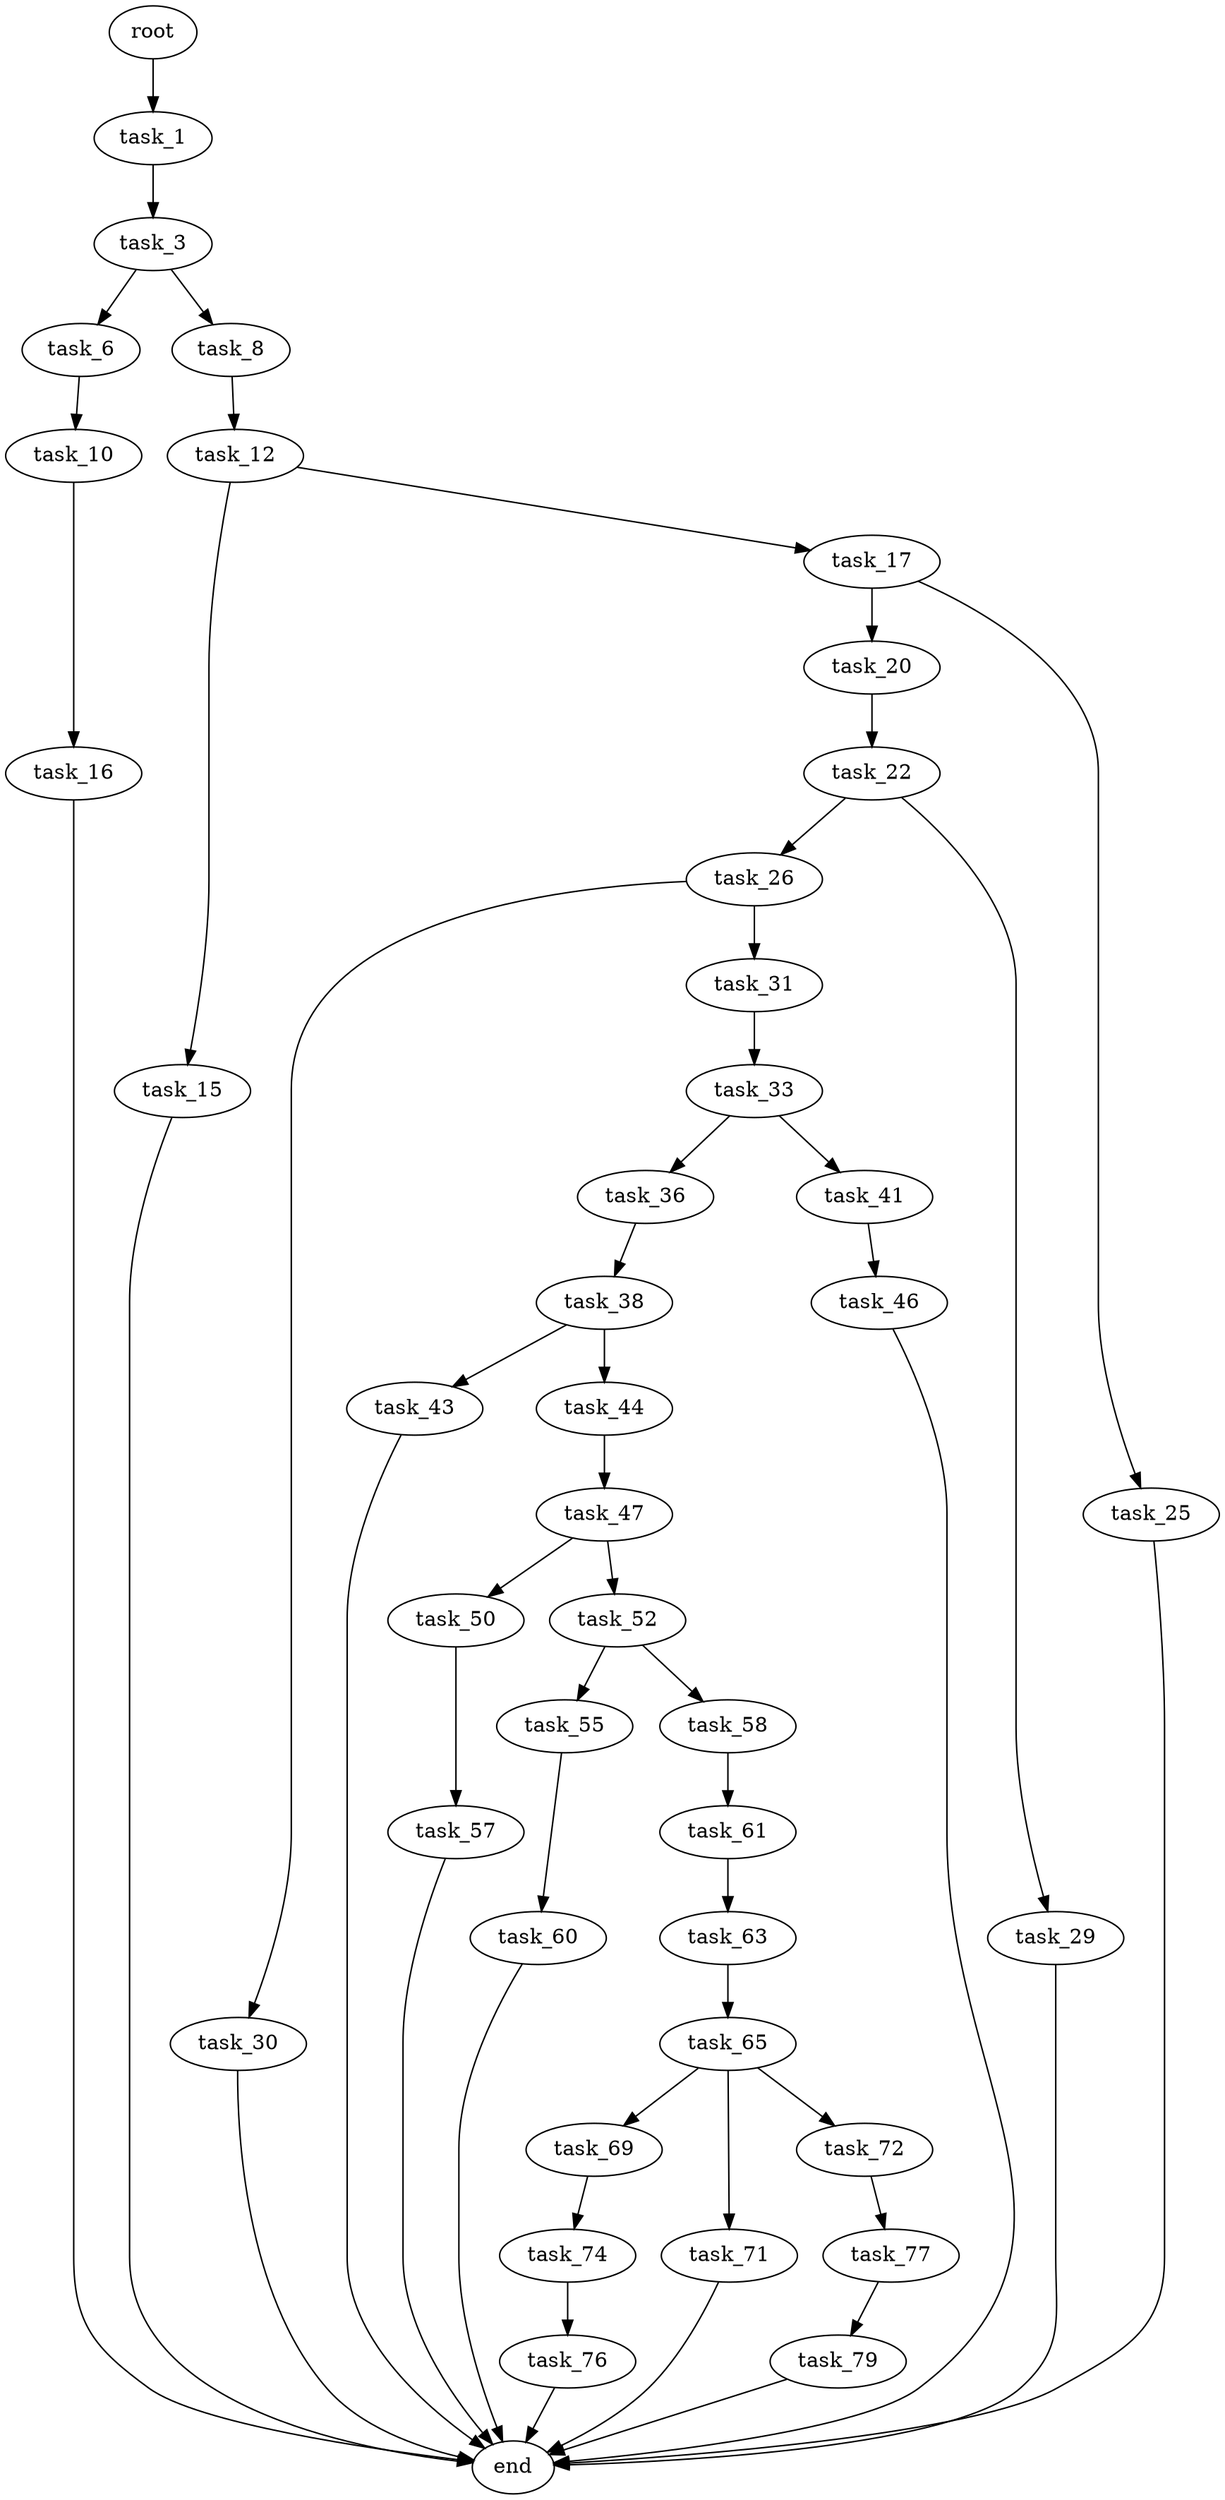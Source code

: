 digraph G {
  root [size="0.000000"];
  task_1 [size="1748957502.000000"];
  task_3 [size="22744809812.000000"];
  task_6 [size="2101995400.000000"];
  task_8 [size="15533615922.000000"];
  task_10 [size="23473344510.000000"];
  task_12 [size="279707617538.000000"];
  task_15 [size="582073491678.000000"];
  task_16 [size="80599117858.000000"];
  task_17 [size="28344924656.000000"];
  task_20 [size="509027230.000000"];
  task_22 [size="8589934592.000000"];
  task_25 [size="690946844.000000"];
  task_26 [size="216211652945.000000"];
  task_29 [size="1394213277091.000000"];
  task_30 [size="11499319795.000000"];
  task_31 [size="2923976023.000000"];
  task_33 [size="8405853987.000000"];
  task_36 [size="508916728542.000000"];
  task_38 [size="8589934592.000000"];
  task_41 [size="1947155207.000000"];
  task_43 [size="384826123201.000000"];
  task_44 [size="782757789696.000000"];
  task_46 [size="134217728000.000000"];
  task_47 [size="4807714770.000000"];
  task_50 [size="3052661389.000000"];
  task_52 [size="782757789696.000000"];
  task_55 [size="292630449666.000000"];
  task_57 [size="106361929322.000000"];
  task_58 [size="231928233984.000000"];
  task_60 [size="231114774886.000000"];
  task_61 [size="619807267585.000000"];
  task_63 [size="782757789696.000000"];
  task_65 [size="549755813888.000000"];
  task_69 [size="271739951384.000000"];
  task_71 [size="231928233984.000000"];
  task_72 [size="904219188.000000"];
  task_74 [size="1073741824000.000000"];
  task_76 [size="1073741824000.000000"];
  task_77 [size="782757789696.000000"];
  task_79 [size="40822951748.000000"];
  end [size="0.000000"];

  root -> task_1 [size="1.000000"];
  task_1 -> task_3 [size="209715200.000000"];
  task_3 -> task_6 [size="33554432.000000"];
  task_3 -> task_8 [size="33554432.000000"];
  task_6 -> task_10 [size="33554432.000000"];
  task_8 -> task_12 [size="838860800.000000"];
  task_10 -> task_16 [size="75497472.000000"];
  task_12 -> task_15 [size="301989888.000000"];
  task_12 -> task_17 [size="301989888.000000"];
  task_15 -> end [size="1.000000"];
  task_16 -> end [size="1.000000"];
  task_17 -> task_20 [size="33554432.000000"];
  task_17 -> task_25 [size="33554432.000000"];
  task_20 -> task_22 [size="33554432.000000"];
  task_22 -> task_26 [size="33554432.000000"];
  task_22 -> task_29 [size="33554432.000000"];
  task_25 -> end [size="1.000000"];
  task_26 -> task_30 [size="838860800.000000"];
  task_26 -> task_31 [size="838860800.000000"];
  task_29 -> end [size="1.000000"];
  task_30 -> end [size="1.000000"];
  task_31 -> task_33 [size="134217728.000000"];
  task_33 -> task_36 [size="838860800.000000"];
  task_33 -> task_41 [size="838860800.000000"];
  task_36 -> task_38 [size="411041792.000000"];
  task_38 -> task_43 [size="33554432.000000"];
  task_38 -> task_44 [size="33554432.000000"];
  task_41 -> task_46 [size="33554432.000000"];
  task_43 -> end [size="1.000000"];
  task_44 -> task_47 [size="679477248.000000"];
  task_46 -> end [size="1.000000"];
  task_47 -> task_50 [size="75497472.000000"];
  task_47 -> task_52 [size="75497472.000000"];
  task_50 -> task_57 [size="75497472.000000"];
  task_52 -> task_55 [size="679477248.000000"];
  task_52 -> task_58 [size="679477248.000000"];
  task_55 -> task_60 [size="301989888.000000"];
  task_57 -> end [size="1.000000"];
  task_58 -> task_61 [size="301989888.000000"];
  task_60 -> end [size="1.000000"];
  task_61 -> task_63 [size="536870912.000000"];
  task_63 -> task_65 [size="679477248.000000"];
  task_65 -> task_69 [size="536870912.000000"];
  task_65 -> task_71 [size="536870912.000000"];
  task_65 -> task_72 [size="536870912.000000"];
  task_69 -> task_74 [size="209715200.000000"];
  task_71 -> end [size="1.000000"];
  task_72 -> task_77 [size="75497472.000000"];
  task_74 -> task_76 [size="838860800.000000"];
  task_76 -> end [size="1.000000"];
  task_77 -> task_79 [size="679477248.000000"];
  task_79 -> end [size="1.000000"];
}
